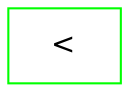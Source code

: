digraph Perl
{
graph [ rankdir="TB" ]
node [ shape="oval" ]
edge [ color="grey" ]
"node.1" [ color="green" label="<" shape="rectangle" ]
}
